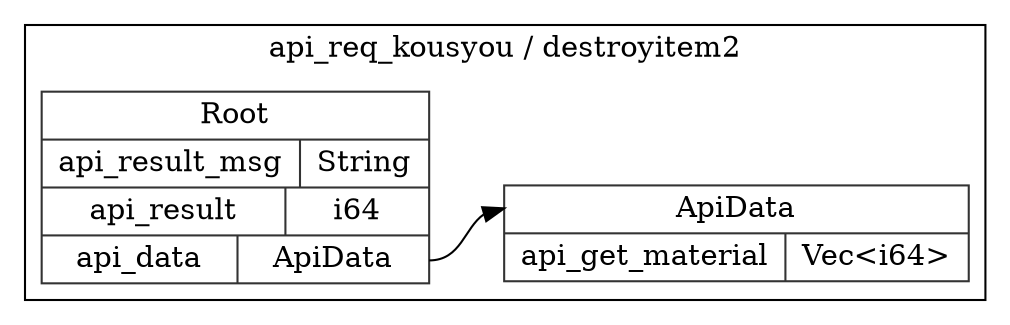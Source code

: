 digraph {
  rankdir=LR;
  subgraph cluster_0 {
    label="api_req_kousyou / destroyitem2";
    node [style="filled", color=white, style="solid", color=gray20];
    api_req_kousyou__destroyitem2__Root [label="<Root> Root  | { api_result_msg | <api_result_msg> String } | { api_result | <api_result> i64 } | { api_data | <api_data> ApiData }", shape=record];
    api_req_kousyou__destroyitem2__ApiData;
    api_req_kousyou__destroyitem2__Root:api_data:e -> api_req_kousyou__destroyitem2__ApiData:ApiData:w;
    api_req_kousyou__destroyitem2__ApiData [label="<ApiData> ApiData  | { api_get_material | <api_get_material> Vec\<i64\> }", shape=record];
  }
}
